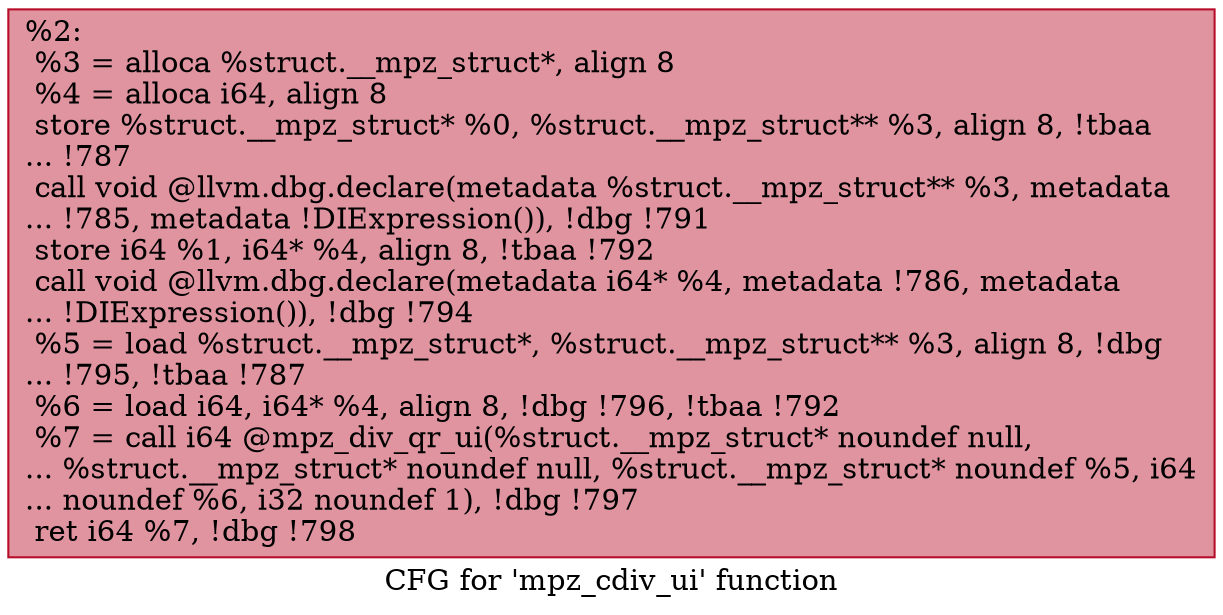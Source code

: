 digraph "CFG for 'mpz_cdiv_ui' function" {
	label="CFG for 'mpz_cdiv_ui' function";

	Node0x1cf3ff0 [shape=record,color="#b70d28ff", style=filled, fillcolor="#b70d2870",label="{%2:\l  %3 = alloca %struct.__mpz_struct*, align 8\l  %4 = alloca i64, align 8\l  store %struct.__mpz_struct* %0, %struct.__mpz_struct** %3, align 8, !tbaa\l... !787\l  call void @llvm.dbg.declare(metadata %struct.__mpz_struct** %3, metadata\l... !785, metadata !DIExpression()), !dbg !791\l  store i64 %1, i64* %4, align 8, !tbaa !792\l  call void @llvm.dbg.declare(metadata i64* %4, metadata !786, metadata\l... !DIExpression()), !dbg !794\l  %5 = load %struct.__mpz_struct*, %struct.__mpz_struct** %3, align 8, !dbg\l... !795, !tbaa !787\l  %6 = load i64, i64* %4, align 8, !dbg !796, !tbaa !792\l  %7 = call i64 @mpz_div_qr_ui(%struct.__mpz_struct* noundef null,\l... %struct.__mpz_struct* noundef null, %struct.__mpz_struct* noundef %5, i64\l... noundef %6, i32 noundef 1), !dbg !797\l  ret i64 %7, !dbg !798\l}"];
}
